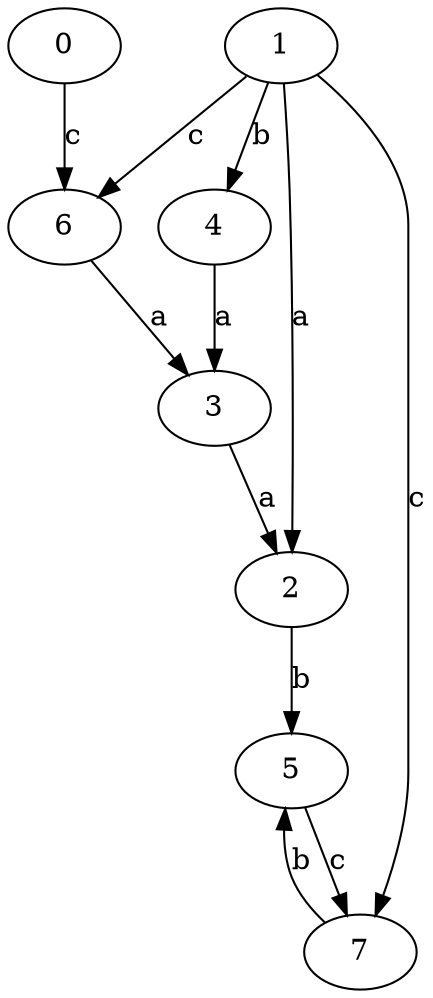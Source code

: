 strict digraph  {
2;
3;
4;
0;
5;
6;
1;
7;
2 -> 5  [label=b];
3 -> 2  [label=a];
4 -> 3  [label=a];
0 -> 6  [label=c];
5 -> 7  [label=c];
6 -> 3  [label=a];
1 -> 2  [label=a];
1 -> 4  [label=b];
1 -> 6  [label=c];
1 -> 7  [label=c];
7 -> 5  [label=b];
}
